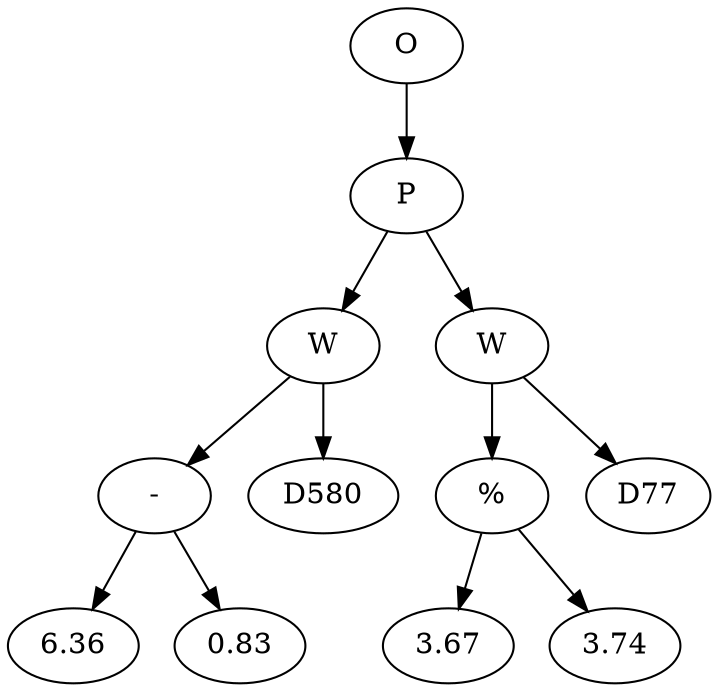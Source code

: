 // Tree
digraph {
	17680397 [label=O]
	17680398 [label=P]
	17680397 -> 17680398
	17680399 [label=W]
	17680398 -> 17680399
	17680400 [label="-"]
	17680399 -> 17680400
	17680401 [label=6.36]
	17680400 -> 17680401
	17680402 [label=0.83]
	17680400 -> 17680402
	17680403 [label=D580]
	17680399 -> 17680403
	17680404 [label=W]
	17680398 -> 17680404
	17680405 [label="%"]
	17680404 -> 17680405
	17680406 [label=3.67]
	17680405 -> 17680406
	17680407 [label=3.74]
	17680405 -> 17680407
	17680408 [label=D77]
	17680404 -> 17680408
}
